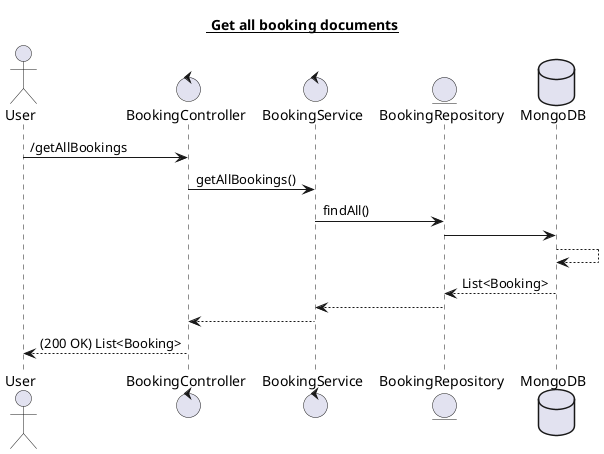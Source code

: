 @startuml
title <U> Get all booking documents

actor User
control "BookingController" as Controller
control "BookingService" as Service
entity BookingRepository as Dao
database MongoDB as DB

User -> Controller : /getAllBookings
Controller -> Service : getAllBookings()
Service -> Dao : findAll()
Dao -> DB
DB --> DB
DB --> Dao : List<Booking>
Dao --> Service
Service --> Controller
Controller --> User : (200 OK) List<Booking>

@enduml